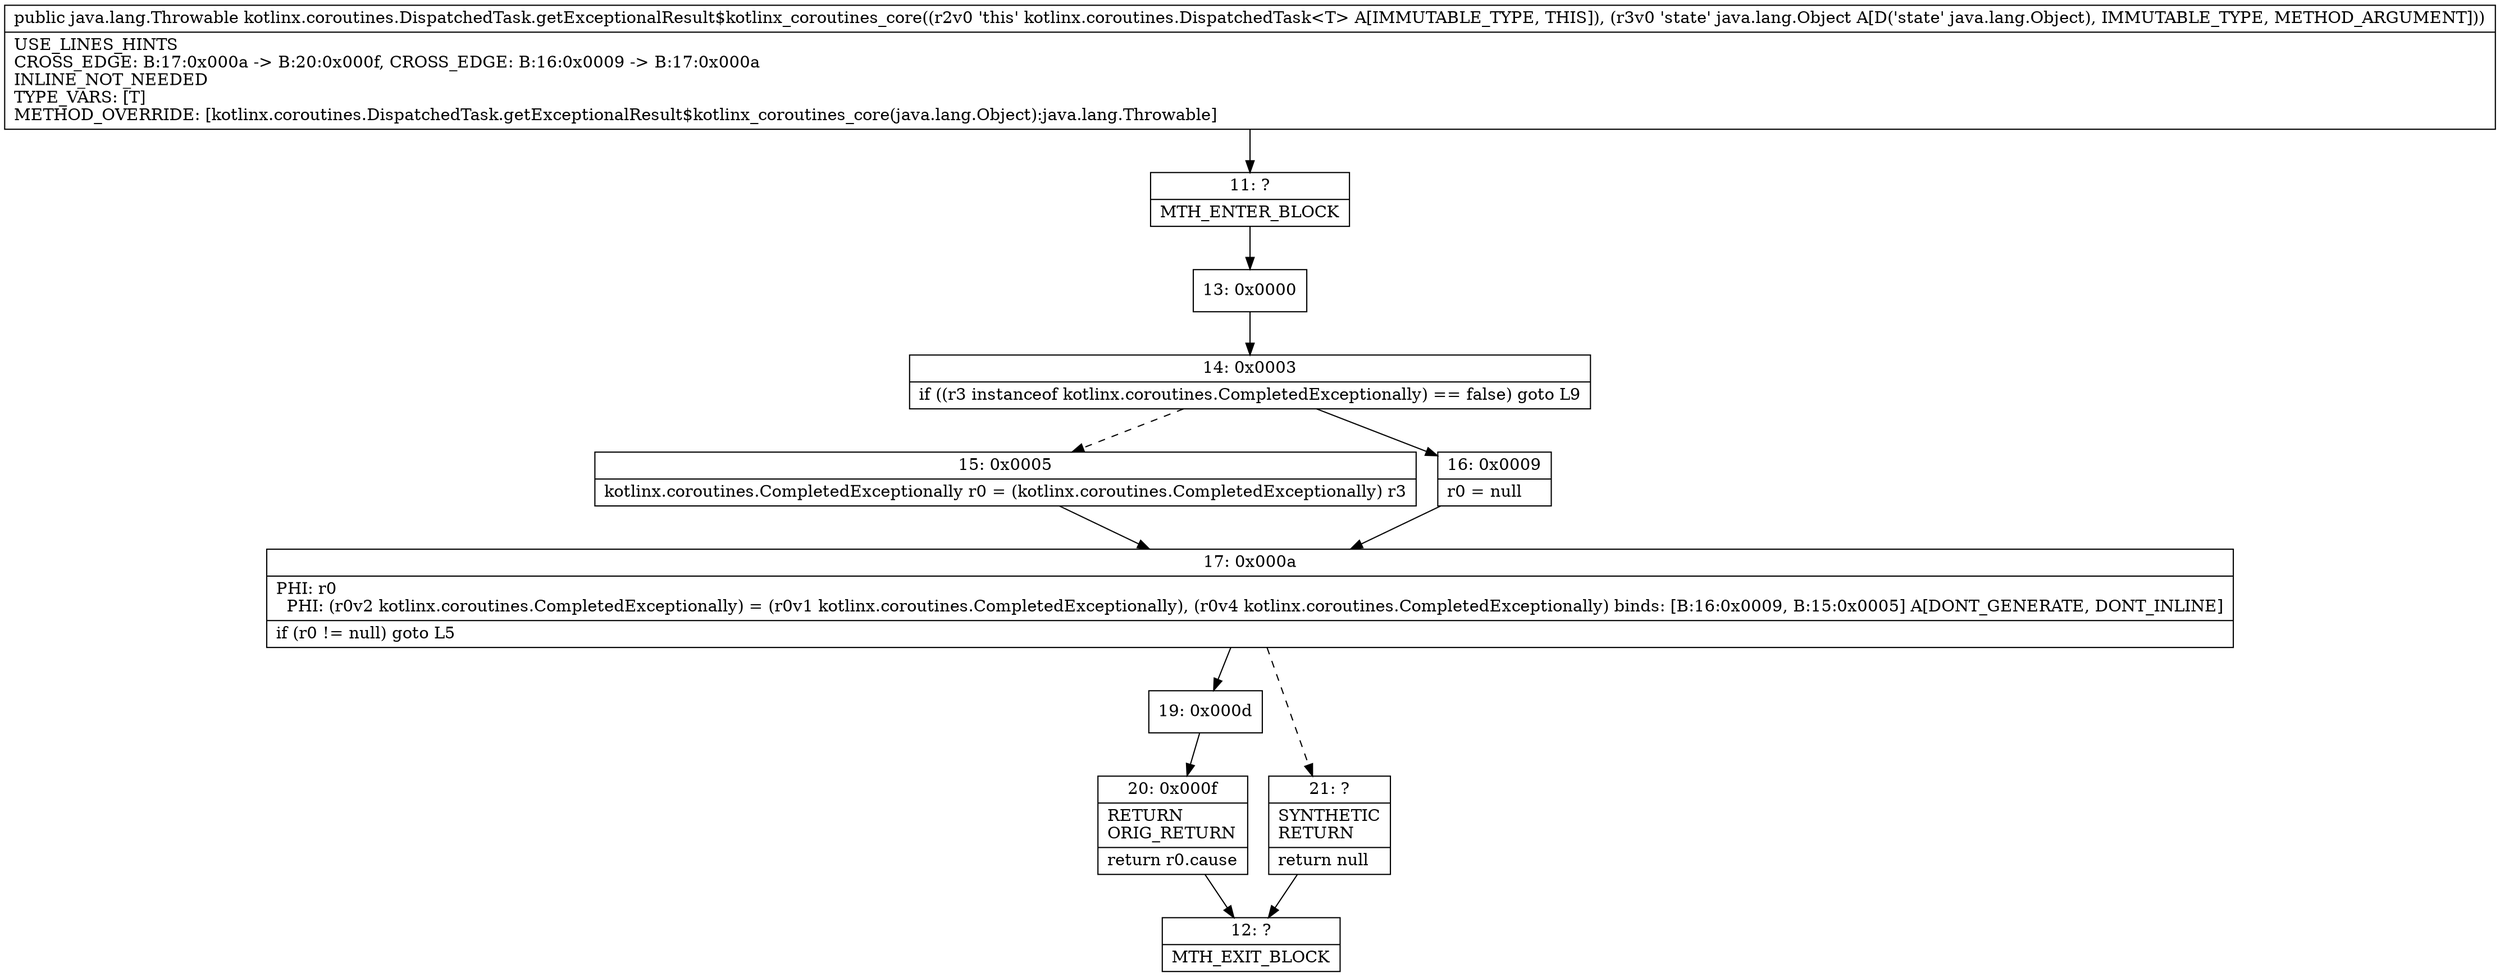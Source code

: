 digraph "CFG forkotlinx.coroutines.DispatchedTask.getExceptionalResult$kotlinx_coroutines_core(Ljava\/lang\/Object;)Ljava\/lang\/Throwable;" {
Node_11 [shape=record,label="{11\:\ ?|MTH_ENTER_BLOCK\l}"];
Node_13 [shape=record,label="{13\:\ 0x0000}"];
Node_14 [shape=record,label="{14\:\ 0x0003|if ((r3 instanceof kotlinx.coroutines.CompletedExceptionally) == false) goto L9\l}"];
Node_15 [shape=record,label="{15\:\ 0x0005|kotlinx.coroutines.CompletedExceptionally r0 = (kotlinx.coroutines.CompletedExceptionally) r3\l}"];
Node_17 [shape=record,label="{17\:\ 0x000a|PHI: r0 \l  PHI: (r0v2 kotlinx.coroutines.CompletedExceptionally) = (r0v1 kotlinx.coroutines.CompletedExceptionally), (r0v4 kotlinx.coroutines.CompletedExceptionally) binds: [B:16:0x0009, B:15:0x0005] A[DONT_GENERATE, DONT_INLINE]\l|if (r0 != null) goto L5\l}"];
Node_19 [shape=record,label="{19\:\ 0x000d}"];
Node_20 [shape=record,label="{20\:\ 0x000f|RETURN\lORIG_RETURN\l|return r0.cause\l}"];
Node_12 [shape=record,label="{12\:\ ?|MTH_EXIT_BLOCK\l}"];
Node_21 [shape=record,label="{21\:\ ?|SYNTHETIC\lRETURN\l|return null\l}"];
Node_16 [shape=record,label="{16\:\ 0x0009|r0 = null\l}"];
MethodNode[shape=record,label="{public java.lang.Throwable kotlinx.coroutines.DispatchedTask.getExceptionalResult$kotlinx_coroutines_core((r2v0 'this' kotlinx.coroutines.DispatchedTask\<T\> A[IMMUTABLE_TYPE, THIS]), (r3v0 'state' java.lang.Object A[D('state' java.lang.Object), IMMUTABLE_TYPE, METHOD_ARGUMENT]))  | USE_LINES_HINTS\lCROSS_EDGE: B:17:0x000a \-\> B:20:0x000f, CROSS_EDGE: B:16:0x0009 \-\> B:17:0x000a\lINLINE_NOT_NEEDED\lTYPE_VARS: [T]\lMETHOD_OVERRIDE: [kotlinx.coroutines.DispatchedTask.getExceptionalResult$kotlinx_coroutines_core(java.lang.Object):java.lang.Throwable]\l}"];
MethodNode -> Node_11;Node_11 -> Node_13;
Node_13 -> Node_14;
Node_14 -> Node_15[style=dashed];
Node_14 -> Node_16;
Node_15 -> Node_17;
Node_17 -> Node_19;
Node_17 -> Node_21[style=dashed];
Node_19 -> Node_20;
Node_20 -> Node_12;
Node_21 -> Node_12;
Node_16 -> Node_17;
}

